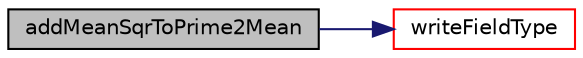 digraph "addMeanSqrToPrime2Mean"
{
  bgcolor="transparent";
  edge [fontname="Helvetica",fontsize="10",labelfontname="Helvetica",labelfontsize="10"];
  node [fontname="Helvetica",fontsize="10",shape=record];
  rankdir="LR";
  Node1 [label="addMeanSqrToPrime2Mean",height=0.2,width=0.4,color="black", fillcolor="grey75", style="filled", fontcolor="black"];
  Node1 -> Node2 [color="midnightblue",fontsize="10",style="solid",fontname="Helvetica"];
  Node2 [label="writeFieldType",height=0.2,width=0.4,color="red",URL="$a00760.html#aa1d83299d58b47e0cea0c904e688382c",tooltip="Write fields. "];
}
